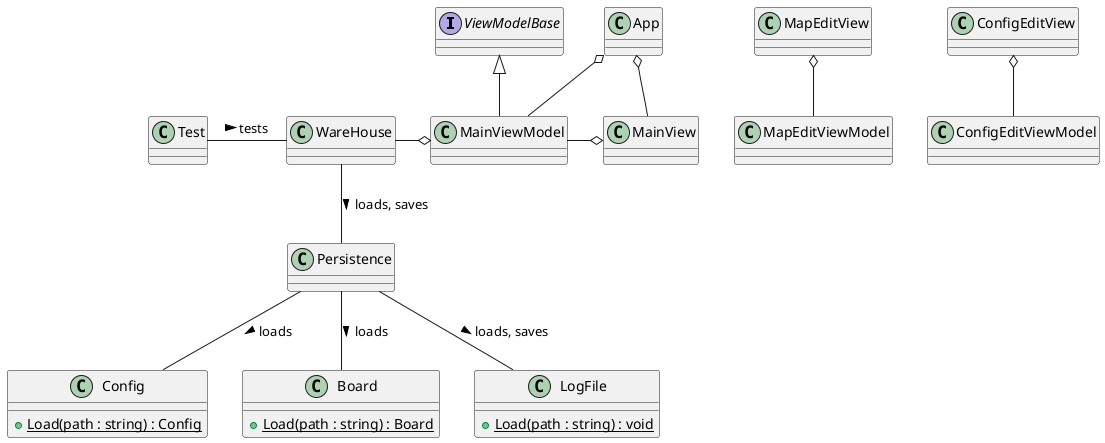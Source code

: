 @startuml ClassDiagram
interface ViewModelBase {}

class App {}

class MainView {}

class MainViewModel {}

class MapEditView {}

class MapEditViewModel {}

class ConfigEditView {}

class ConfigEditViewModel {}

class Persistence {}

class Test {}

class WareHouse {

}

class Config {

    {static} +Load(path : string) : Config
}

class Board {
    {static} +Load(path : string) : Board
}

class LogFile {
    {static} +Load(path : string) : void
}

App o-- MainView
App o-- MainViewModel

ViewModelBase <|-- MainViewModel

MainView o-left- MainViewModel
MapEditView o-down- MapEditViewModel
ConfigEditView o-down- ConfigEditViewModel

MainViewModel o-left- WareHouse

WareHouse -- Persistence : loads, saves >

Persistence -- Config : loads > 
Persistence -- Board : loads > 
Persistence -- LogFile : loads, saves >

Test -right- WareHouse : tests >

@enduml
